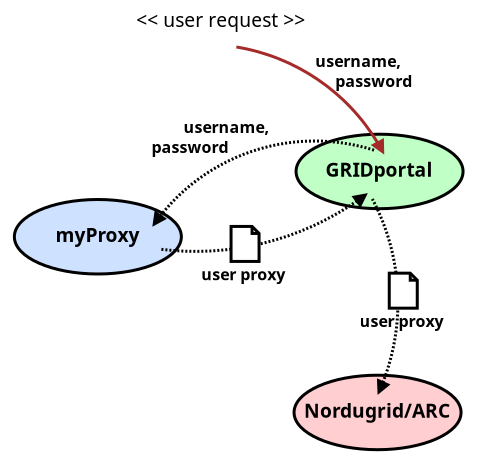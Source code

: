 <?xml version="1.0" encoding="UTF-8"?>
<dia:diagram xmlns:dia="http://www.lysator.liu.se/~alla/dia/">
  <dia:layer name="Background" visible="true">
    <dia:object type="Standard - Box" version="0" id="O0">
      <dia:attribute name="obj_pos">
        <dia:point val="25.066,-15.703"/>
      </dia:attribute>
      <dia:attribute name="obj_bb">
        <dia:rectangle val="24.991,-15.778;48.94,7.459"/>
      </dia:attribute>
      <dia:attribute name="elem_corner">
        <dia:point val="25.066,-15.703"/>
      </dia:attribute>
      <dia:attribute name="elem_width">
        <dia:real val="23.799"/>
      </dia:attribute>
      <dia:attribute name="elem_height">
        <dia:real val="23.087"/>
      </dia:attribute>
      <dia:attribute name="border_width">
        <dia:real val="0.15"/>
      </dia:attribute>
      <dia:attribute name="border_color">
        <dia:color val="#ffffff"/>
      </dia:attribute>
      <dia:attribute name="show_background">
        <dia:boolean val="true"/>
      </dia:attribute>
    </dia:object>
  </dia:layer>
  <dia:layer name="network" visible="true"/>
  <dia:layer name="clusters" visible="true"/>
  <dia:layer name="containers" visible="true"/>
  <dia:layer name="objects" visible="true">
    <dia:object type="Standard - Ellipse" version="0" id="O1">
      <dia:attribute name="obj_pos">
        <dia:point val="25.659,-5.853"/>
      </dia:attribute>
      <dia:attribute name="obj_bb">
        <dia:rectangle val="25.584,-5.928;34.084,-2.053"/>
      </dia:attribute>
      <dia:attribute name="elem_corner">
        <dia:point val="25.659,-5.853"/>
      </dia:attribute>
      <dia:attribute name="elem_width">
        <dia:real val="8.35"/>
      </dia:attribute>
      <dia:attribute name="elem_height">
        <dia:real val="3.725"/>
      </dia:attribute>
      <dia:attribute name="border_width">
        <dia:real val="0.15"/>
      </dia:attribute>
      <dia:attribute name="inner_color">
        <dia:color val="#cee1ff"/>
      </dia:attribute>
    </dia:object>
    <dia:object type="Standard - Text" version="0" id="O2">
      <dia:attribute name="obj_pos">
        <dia:point val="29.809,-3.728"/>
      </dia:attribute>
      <dia:attribute name="obj_bb">
        <dia:rectangle val="27.609,-4.606;32.037,-3.073"/>
      </dia:attribute>
      <dia:attribute name="text">
        <dia:composite type="text">
          <dia:attribute name="string">
            <dia:string>#myProxy#</dia:string>
          </dia:attribute>
          <dia:attribute name="font">
            <dia:font family="sans" style="80" name="Helvetica"/>
          </dia:attribute>
          <dia:attribute name="height">
            <dia:real val="1.2"/>
          </dia:attribute>
          <dia:attribute name="pos">
            <dia:point val="29.809,-3.728"/>
          </dia:attribute>
          <dia:attribute name="color">
            <dia:color val="#000000"/>
          </dia:attribute>
          <dia:attribute name="alignment">
            <dia:enum val="1"/>
          </dia:attribute>
        </dia:composite>
      </dia:attribute>
    </dia:object>
    <dia:object type="Standard - Ellipse" version="0" id="O3">
      <dia:attribute name="obj_pos">
        <dia:point val="39.744,-9.118"/>
      </dia:attribute>
      <dia:attribute name="obj_bb">
        <dia:rectangle val="39.669,-9.193;48.169,-5.318"/>
      </dia:attribute>
      <dia:attribute name="elem_corner">
        <dia:point val="39.744,-9.118"/>
      </dia:attribute>
      <dia:attribute name="elem_width">
        <dia:real val="8.35"/>
      </dia:attribute>
      <dia:attribute name="elem_height">
        <dia:real val="3.725"/>
      </dia:attribute>
      <dia:attribute name="border_width">
        <dia:real val="0.15"/>
      </dia:attribute>
      <dia:attribute name="inner_color">
        <dia:color val="#c0ffc5"/>
      </dia:attribute>
    </dia:object>
    <dia:object type="Standard - Text" version="0" id="O4">
      <dia:attribute name="obj_pos">
        <dia:point val="43.894,-6.993"/>
      </dia:attribute>
      <dia:attribute name="obj_bb">
        <dia:rectangle val="41.094,-7.871;46.722,-6.338"/>
      </dia:attribute>
      <dia:attribute name="text">
        <dia:composite type="text">
          <dia:attribute name="string">
            <dia:string>#GRIDportal#</dia:string>
          </dia:attribute>
          <dia:attribute name="font">
            <dia:font family="sans" style="80" name="Helvetica"/>
          </dia:attribute>
          <dia:attribute name="height">
            <dia:real val="1.2"/>
          </dia:attribute>
          <dia:attribute name="pos">
            <dia:point val="43.894,-6.993"/>
          </dia:attribute>
          <dia:attribute name="color">
            <dia:color val="#000000"/>
          </dia:attribute>
          <dia:attribute name="alignment">
            <dia:enum val="1"/>
          </dia:attribute>
        </dia:composite>
      </dia:attribute>
    </dia:object>
    <dia:object type="Standard - Ellipse" version="0" id="O5">
      <dia:attribute name="obj_pos">
        <dia:point val="39.644,2.932"/>
      </dia:attribute>
      <dia:attribute name="obj_bb">
        <dia:rectangle val="39.569,2.857;48.069,6.732"/>
      </dia:attribute>
      <dia:attribute name="elem_corner">
        <dia:point val="39.644,2.932"/>
      </dia:attribute>
      <dia:attribute name="elem_width">
        <dia:real val="8.35"/>
      </dia:attribute>
      <dia:attribute name="elem_height">
        <dia:real val="3.725"/>
      </dia:attribute>
      <dia:attribute name="border_width">
        <dia:real val="0.15"/>
      </dia:attribute>
      <dia:attribute name="inner_color">
        <dia:color val="#ffced1"/>
      </dia:attribute>
    </dia:object>
    <dia:object type="Standard - Text" version="0" id="O6">
      <dia:attribute name="obj_pos">
        <dia:point val="43.794,5.057"/>
      </dia:attribute>
      <dia:attribute name="obj_bb">
        <dia:rectangle val="40.019,4.179;47.597,5.712"/>
      </dia:attribute>
      <dia:attribute name="text">
        <dia:composite type="text">
          <dia:attribute name="string">
            <dia:string>#Nordugrid/ARC#</dia:string>
          </dia:attribute>
          <dia:attribute name="font">
            <dia:font family="sans" style="80" name="Helvetica"/>
          </dia:attribute>
          <dia:attribute name="height">
            <dia:real val="1.2"/>
          </dia:attribute>
          <dia:attribute name="pos">
            <dia:point val="43.794,5.057"/>
          </dia:attribute>
          <dia:attribute name="color">
            <dia:color val="#000000"/>
          </dia:attribute>
          <dia:attribute name="alignment">
            <dia:enum val="1"/>
          </dia:attribute>
        </dia:composite>
      </dia:attribute>
    </dia:object>
    <dia:object type="Standard - Text" version="0" id="O7">
      <dia:attribute name="obj_pos">
        <dia:point val="31.759,-14.478"/>
      </dia:attribute>
      <dia:attribute name="obj_bb">
        <dia:rectangle val="31.759,-15.356;40.937,-13.823"/>
      </dia:attribute>
      <dia:attribute name="text">
        <dia:composite type="text">
          <dia:attribute name="string">
            <dia:string>#&lt;&lt; user request &gt;&gt;#</dia:string>
          </dia:attribute>
          <dia:attribute name="font">
            <dia:font family="sans" style="0" name="Helvetica"/>
          </dia:attribute>
          <dia:attribute name="height">
            <dia:real val="1.2"/>
          </dia:attribute>
          <dia:attribute name="pos">
            <dia:point val="31.759,-14.478"/>
          </dia:attribute>
          <dia:attribute name="color">
            <dia:color val="#000000"/>
          </dia:attribute>
          <dia:attribute name="alignment">
            <dia:enum val="0"/>
          </dia:attribute>
        </dia:composite>
      </dia:attribute>
    </dia:object>
  </dia:layer>
  <dia:layer name="white out" visible="true"/>
  <dia:layer name="connectors" visible="true">
    <dia:object type="Standard - Arc" version="0" id="O8">
      <dia:attribute name="obj_pos">
        <dia:point val="36.759,-13.478"/>
      </dia:attribute>
      <dia:attribute name="obj_bb">
        <dia:rectangle val="36.654,-13.583;44.462,-7.729"/>
      </dia:attribute>
      <dia:attribute name="conn_endpoints">
        <dia:point val="36.759,-13.478"/>
        <dia:point val="44.109,-8.178"/>
      </dia:attribute>
      <dia:attribute name="arc_color">
        <dia:color val="#a52a2a"/>
      </dia:attribute>
      <dia:attribute name="curve_distance">
        <dia:real val="-1.066"/>
      </dia:attribute>
      <dia:attribute name="line_width">
        <dia:real val="0.15"/>
      </dia:attribute>
      <dia:attribute name="end_arrow">
        <dia:enum val="3"/>
      </dia:attribute>
      <dia:attribute name="end_arrow_length">
        <dia:real val="0.5"/>
      </dia:attribute>
      <dia:attribute name="end_arrow_width">
        <dia:real val="0.5"/>
      </dia:attribute>
    </dia:object>
    <dia:object type="Standard - Text" version="0" id="O9">
      <dia:attribute name="obj_pos">
        <dia:point val="40.709,-12.478"/>
      </dia:attribute>
      <dia:attribute name="obj_bb">
        <dia:rectangle val="40.709,-13.201;45.932,-10.933"/>
      </dia:attribute>
      <dia:attribute name="text">
        <dia:composite type="text">
          <dia:attribute name="string">
            <dia:string>#username,
     password#</dia:string>
          </dia:attribute>
          <dia:attribute name="font">
            <dia:font family="sans" style="80" name="Helvetica"/>
          </dia:attribute>
          <dia:attribute name="height">
            <dia:real val="1"/>
          </dia:attribute>
          <dia:attribute name="pos">
            <dia:point val="40.709,-12.478"/>
          </dia:attribute>
          <dia:attribute name="color">
            <dia:color val="#000000"/>
          </dia:attribute>
          <dia:attribute name="alignment">
            <dia:enum val="0"/>
          </dia:attribute>
        </dia:composite>
      </dia:attribute>
    </dia:object>
    <dia:object type="Standard - Arc" version="0" id="O10">
      <dia:attribute name="obj_pos">
        <dia:point val="32.609,-4.566"/>
      </dia:attribute>
      <dia:attribute name="obj_bb">
        <dia:rectangle val="32.377,-8.853;43.754,-4.068"/>
      </dia:attribute>
      <dia:attribute name="conn_endpoints">
        <dia:point val="32.609,-4.566"/>
        <dia:point val="43.659,-8.316"/>
      </dia:attribute>
      <dia:attribute name="curve_distance">
        <dia:real val="-1.916"/>
      </dia:attribute>
      <dia:attribute name="line_width">
        <dia:real val="0.15"/>
      </dia:attribute>
      <dia:attribute name="line_style">
        <dia:enum val="4"/>
      </dia:attribute>
      <dia:attribute name="start_arrow">
        <dia:enum val="3"/>
      </dia:attribute>
      <dia:attribute name="start_arrow_length">
        <dia:real val="0.5"/>
      </dia:attribute>
      <dia:attribute name="start_arrow_width">
        <dia:real val="0.5"/>
      </dia:attribute>
    </dia:object>
    <dia:object type="Standard - Text" version="0" id="O11">
      <dia:attribute name="obj_pos">
        <dia:point val="32.519,-9.181"/>
      </dia:attribute>
      <dia:attribute name="obj_bb">
        <dia:rectangle val="32.519,-9.903;38.942,-7.636"/>
      </dia:attribute>
      <dia:attribute name="text">
        <dia:composite type="text">
          <dia:attribute name="string">
            <dia:string>#        username,
password#</dia:string>
          </dia:attribute>
          <dia:attribute name="font">
            <dia:font family="sans" style="80" name="Helvetica"/>
          </dia:attribute>
          <dia:attribute name="height">
            <dia:real val="1"/>
          </dia:attribute>
          <dia:attribute name="pos">
            <dia:point val="32.519,-9.181"/>
          </dia:attribute>
          <dia:attribute name="color">
            <dia:color val="#000000"/>
          </dia:attribute>
          <dia:attribute name="alignment">
            <dia:enum val="0"/>
          </dia:attribute>
        </dia:composite>
      </dia:attribute>
    </dia:object>
    <dia:object type="Standard - Arc" version="0" id="O12">
      <dia:attribute name="obj_pos">
        <dia:point val="43.259,-6.116"/>
      </dia:attribute>
      <dia:attribute name="obj_bb">
        <dia:rectangle val="32.867,-6.618;43.461,-3.182"/>
      </dia:attribute>
      <dia:attribute name="conn_endpoints">
        <dia:point val="43.259,-6.116"/>
        <dia:point val="32.959,-3.366"/>
      </dia:attribute>
      <dia:attribute name="curve_distance">
        <dia:real val="-1.038"/>
      </dia:attribute>
      <dia:attribute name="line_width">
        <dia:real val="0.15"/>
      </dia:attribute>
      <dia:attribute name="line_style">
        <dia:enum val="4"/>
      </dia:attribute>
      <dia:attribute name="start_arrow">
        <dia:enum val="3"/>
      </dia:attribute>
      <dia:attribute name="start_arrow_length">
        <dia:real val="0.5"/>
      </dia:attribute>
      <dia:attribute name="start_arrow_width">
        <dia:real val="0.5"/>
      </dia:attribute>
    </dia:object>
    <dia:object type="Standard - Arc" version="0" id="O13">
      <dia:attribute name="obj_pos">
        <dia:point val="43.859,3.834"/>
      </dia:attribute>
      <dia:attribute name="obj_bb">
        <dia:rectangle val="43.357,-5.956;44.914,3.925"/>
      </dia:attribute>
      <dia:attribute name="conn_endpoints">
        <dia:point val="43.859,3.834"/>
        <dia:point val="43.559,-5.878"/>
      </dia:attribute>
      <dia:attribute name="curve_distance">
        <dia:real val="1.125"/>
      </dia:attribute>
      <dia:attribute name="line_width">
        <dia:real val="0.15"/>
      </dia:attribute>
      <dia:attribute name="line_style">
        <dia:enum val="4"/>
      </dia:attribute>
      <dia:attribute name="start_arrow">
        <dia:enum val="3"/>
      </dia:attribute>
      <dia:attribute name="start_arrow_length">
        <dia:real val="0.5"/>
      </dia:attribute>
      <dia:attribute name="start_arrow_width">
        <dia:real val="0.5"/>
      </dia:attribute>
    </dia:object>
  </dia:layer>
  <dia:layer name="overlay" visible="true">
    <dia:object type="Filesystem - File" version="0" id="O14">
      <dia:attribute name="obj_pos">
        <dia:point val="36.494,-4.506"/>
      </dia:attribute>
      <dia:attribute name="obj_bb">
        <dia:rectangle val="36.419,-4.581;38.0,-2.681"/>
      </dia:attribute>
      <dia:attribute name="elem_corner">
        <dia:point val="36.494,-4.506"/>
      </dia:attribute>
      <dia:attribute name="elem_width">
        <dia:real val="1.4"/>
      </dia:attribute>
      <dia:attribute name="elem_height">
        <dia:real val="1.75"/>
      </dia:attribute>
      <dia:attribute name="line_width">
        <dia:real val="0.15"/>
      </dia:attribute>
      <dia:attribute name="line_colour">
        <dia:color val="#000000"/>
      </dia:attribute>
      <dia:attribute name="fill_colour">
        <dia:color val="#ffffff"/>
      </dia:attribute>
      <dia:attribute name="show_background">
        <dia:boolean val="true"/>
      </dia:attribute>
      <dia:attribute name="line_style">
        <dia:enum val="0"/>
        <dia:real val="1"/>
      </dia:attribute>
      <dia:attribute name="flip_horizontal">
        <dia:boolean val="false"/>
      </dia:attribute>
      <dia:attribute name="flip_vertical">
        <dia:boolean val="false"/>
      </dia:attribute>
    </dia:object>
    <dia:object type="Standard - Text" version="0" id="O15">
      <dia:attribute name="obj_pos">
        <dia:point val="35.009,-1.816"/>
      </dia:attribute>
      <dia:attribute name="obj_bb">
        <dia:rectangle val="35.009,-2.516;39.459,-1.316"/>
      </dia:attribute>
      <dia:attribute name="text">
        <dia:composite type="text">
          <dia:attribute name="string">
            <dia:string>#user proxy#</dia:string>
          </dia:attribute>
          <dia:attribute name="font">
            <dia:font family="sans" style="80" name="Helvetica"/>
          </dia:attribute>
          <dia:attribute name="height">
            <dia:real val="1"/>
          </dia:attribute>
          <dia:attribute name="pos">
            <dia:point val="35.009,-1.816"/>
          </dia:attribute>
          <dia:attribute name="color">
            <dia:color val="#000000"/>
          </dia:attribute>
          <dia:attribute name="alignment">
            <dia:enum val="0"/>
          </dia:attribute>
        </dia:composite>
      </dia:attribute>
    </dia:object>
    <dia:object type="Filesystem - File" version="0" id="O16">
      <dia:attribute name="obj_pos">
        <dia:point val="44.404,-2.168"/>
      </dia:attribute>
      <dia:attribute name="obj_bb">
        <dia:rectangle val="44.329,-2.243;45.91,-0.343"/>
      </dia:attribute>
      <dia:attribute name="elem_corner">
        <dia:point val="44.404,-2.168"/>
      </dia:attribute>
      <dia:attribute name="elem_width">
        <dia:real val="1.4"/>
      </dia:attribute>
      <dia:attribute name="elem_height">
        <dia:real val="1.75"/>
      </dia:attribute>
      <dia:attribute name="line_width">
        <dia:real val="0.15"/>
      </dia:attribute>
      <dia:attribute name="line_colour">
        <dia:color val="#000000"/>
      </dia:attribute>
      <dia:attribute name="fill_colour">
        <dia:color val="#ffffff"/>
      </dia:attribute>
      <dia:attribute name="show_background">
        <dia:boolean val="true"/>
      </dia:attribute>
      <dia:attribute name="line_style">
        <dia:enum val="0"/>
        <dia:real val="1"/>
      </dia:attribute>
      <dia:attribute name="flip_horizontal">
        <dia:boolean val="false"/>
      </dia:attribute>
      <dia:attribute name="flip_vertical">
        <dia:boolean val="false"/>
      </dia:attribute>
    </dia:object>
    <dia:object type="Standard - Text" version="0" id="O17">
      <dia:attribute name="obj_pos">
        <dia:point val="42.919,0.522"/>
      </dia:attribute>
      <dia:attribute name="obj_bb">
        <dia:rectangle val="42.919,-0.178;47.369,1.022"/>
      </dia:attribute>
      <dia:attribute name="text">
        <dia:composite type="text">
          <dia:attribute name="string">
            <dia:string>#user proxy#</dia:string>
          </dia:attribute>
          <dia:attribute name="font">
            <dia:font family="sans" style="80" name="Helvetica"/>
          </dia:attribute>
          <dia:attribute name="height">
            <dia:real val="1"/>
          </dia:attribute>
          <dia:attribute name="pos">
            <dia:point val="42.919,0.522"/>
          </dia:attribute>
          <dia:attribute name="color">
            <dia:color val="#000000"/>
          </dia:attribute>
          <dia:attribute name="alignment">
            <dia:enum val="0"/>
          </dia:attribute>
        </dia:composite>
      </dia:attribute>
    </dia:object>
  </dia:layer>
</dia:diagram>
